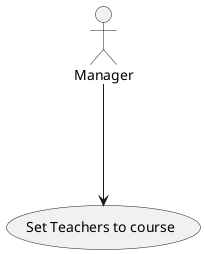 @startuml
'https://plantuml.com/use-case-diagram

:Manager: as Admin

Admin ---> (Set Teachers to course)

@enduml